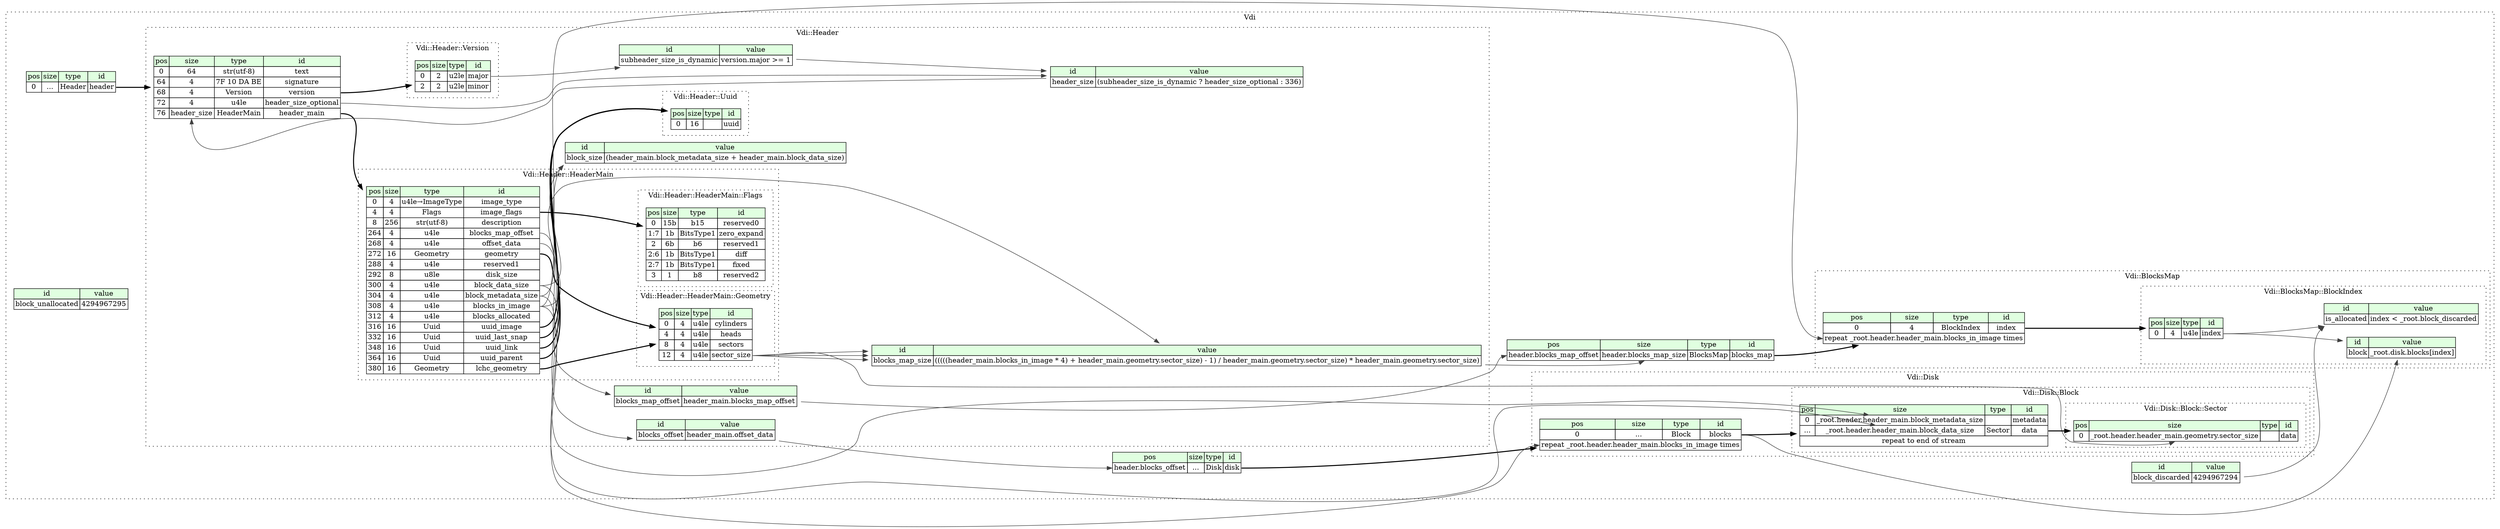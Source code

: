 digraph {
	rankdir=LR;
	node [shape=plaintext];
	subgraph cluster__vdi {
		label="Vdi";
		graph[style=dotted];

		vdi__seq [label=<<TABLE BORDER="0" CELLBORDER="1" CELLSPACING="0">
			<TR><TD BGCOLOR="#E0FFE0">pos</TD><TD BGCOLOR="#E0FFE0">size</TD><TD BGCOLOR="#E0FFE0">type</TD><TD BGCOLOR="#E0FFE0">id</TD></TR>
			<TR><TD PORT="header_pos">0</TD><TD PORT="header_size">...</TD><TD>Header</TD><TD PORT="header_type">header</TD></TR>
		</TABLE>>];
		vdi__inst__block_discarded [label=<<TABLE BORDER="0" CELLBORDER="1" CELLSPACING="0">
			<TR><TD BGCOLOR="#E0FFE0">id</TD><TD BGCOLOR="#E0FFE0">value</TD></TR>
			<TR><TD>block_discarded</TD><TD>4294967294</TD></TR>
		</TABLE>>];
		vdi__inst__block_unallocated [label=<<TABLE BORDER="0" CELLBORDER="1" CELLSPACING="0">
			<TR><TD BGCOLOR="#E0FFE0">id</TD><TD BGCOLOR="#E0FFE0">value</TD></TR>
			<TR><TD>block_unallocated</TD><TD>4294967295</TD></TR>
		</TABLE>>];
		vdi__inst__blocks_map [label=<<TABLE BORDER="0" CELLBORDER="1" CELLSPACING="0">
			<TR><TD BGCOLOR="#E0FFE0">pos</TD><TD BGCOLOR="#E0FFE0">size</TD><TD BGCOLOR="#E0FFE0">type</TD><TD BGCOLOR="#E0FFE0">id</TD></TR>
			<TR><TD PORT="blocks_map_pos">header.blocks_map_offset</TD><TD PORT="blocks_map_size">header.blocks_map_size</TD><TD>BlocksMap</TD><TD PORT="blocks_map_type">blocks_map</TD></TR>
		</TABLE>>];
		vdi__inst__disk [label=<<TABLE BORDER="0" CELLBORDER="1" CELLSPACING="0">
			<TR><TD BGCOLOR="#E0FFE0">pos</TD><TD BGCOLOR="#E0FFE0">size</TD><TD BGCOLOR="#E0FFE0">type</TD><TD BGCOLOR="#E0FFE0">id</TD></TR>
			<TR><TD PORT="disk_pos">header.blocks_offset</TD><TD PORT="disk_size">...</TD><TD>Disk</TD><TD PORT="disk_type">disk</TD></TR>
		</TABLE>>];
		subgraph cluster__header {
			label="Vdi::Header";
			graph[style=dotted];

			header__seq [label=<<TABLE BORDER="0" CELLBORDER="1" CELLSPACING="0">
				<TR><TD BGCOLOR="#E0FFE0">pos</TD><TD BGCOLOR="#E0FFE0">size</TD><TD BGCOLOR="#E0FFE0">type</TD><TD BGCOLOR="#E0FFE0">id</TD></TR>
				<TR><TD PORT="text_pos">0</TD><TD PORT="text_size">64</TD><TD>str(utf-8)</TD><TD PORT="text_type">text</TD></TR>
				<TR><TD PORT="signature_pos">64</TD><TD PORT="signature_size">4</TD><TD>7F 10 DA BE</TD><TD PORT="signature_type">signature</TD></TR>
				<TR><TD PORT="version_pos">68</TD><TD PORT="version_size">4</TD><TD>Version</TD><TD PORT="version_type">version</TD></TR>
				<TR><TD PORT="header_size_optional_pos">72</TD><TD PORT="header_size_optional_size">4</TD><TD>u4le</TD><TD PORT="header_size_optional_type">header_size_optional</TD></TR>
				<TR><TD PORT="header_main_pos">76</TD><TD PORT="header_main_size">header_size</TD><TD>HeaderMain</TD><TD PORT="header_main_type">header_main</TD></TR>
			</TABLE>>];
			header__inst__header_size [label=<<TABLE BORDER="0" CELLBORDER="1" CELLSPACING="0">
				<TR><TD BGCOLOR="#E0FFE0">id</TD><TD BGCOLOR="#E0FFE0">value</TD></TR>
				<TR><TD>header_size</TD><TD>(subheader_size_is_dynamic ? header_size_optional : 336)</TD></TR>
			</TABLE>>];
			header__inst__blocks_map_offset [label=<<TABLE BORDER="0" CELLBORDER="1" CELLSPACING="0">
				<TR><TD BGCOLOR="#E0FFE0">id</TD><TD BGCOLOR="#E0FFE0">value</TD></TR>
				<TR><TD>blocks_map_offset</TD><TD>header_main.blocks_map_offset</TD></TR>
			</TABLE>>];
			header__inst__subheader_size_is_dynamic [label=<<TABLE BORDER="0" CELLBORDER="1" CELLSPACING="0">
				<TR><TD BGCOLOR="#E0FFE0">id</TD><TD BGCOLOR="#E0FFE0">value</TD></TR>
				<TR><TD>subheader_size_is_dynamic</TD><TD>version.major &gt;= 1</TD></TR>
			</TABLE>>];
			header__inst__blocks_offset [label=<<TABLE BORDER="0" CELLBORDER="1" CELLSPACING="0">
				<TR><TD BGCOLOR="#E0FFE0">id</TD><TD BGCOLOR="#E0FFE0">value</TD></TR>
				<TR><TD>blocks_offset</TD><TD>header_main.offset_data</TD></TR>
			</TABLE>>];
			header__inst__block_size [label=<<TABLE BORDER="0" CELLBORDER="1" CELLSPACING="0">
				<TR><TD BGCOLOR="#E0FFE0">id</TD><TD BGCOLOR="#E0FFE0">value</TD></TR>
				<TR><TD>block_size</TD><TD>(header_main.block_metadata_size + header_main.block_data_size)</TD></TR>
			</TABLE>>];
			header__inst__blocks_map_size [label=<<TABLE BORDER="0" CELLBORDER="1" CELLSPACING="0">
				<TR><TD BGCOLOR="#E0FFE0">id</TD><TD BGCOLOR="#E0FFE0">value</TD></TR>
				<TR><TD>blocks_map_size</TD><TD>(((((header_main.blocks_in_image * 4) + header_main.geometry.sector_size) - 1) / header_main.geometry.sector_size) * header_main.geometry.sector_size)</TD></TR>
			</TABLE>>];
			subgraph cluster__uuid {
				label="Vdi::Header::Uuid";
				graph[style=dotted];

				uuid__seq [label=<<TABLE BORDER="0" CELLBORDER="1" CELLSPACING="0">
					<TR><TD BGCOLOR="#E0FFE0">pos</TD><TD BGCOLOR="#E0FFE0">size</TD><TD BGCOLOR="#E0FFE0">type</TD><TD BGCOLOR="#E0FFE0">id</TD></TR>
					<TR><TD PORT="uuid_pos">0</TD><TD PORT="uuid_size">16</TD><TD></TD><TD PORT="uuid_type">uuid</TD></TR>
				</TABLE>>];
			}
			subgraph cluster__version {
				label="Vdi::Header::Version";
				graph[style=dotted];

				version__seq [label=<<TABLE BORDER="0" CELLBORDER="1" CELLSPACING="0">
					<TR><TD BGCOLOR="#E0FFE0">pos</TD><TD BGCOLOR="#E0FFE0">size</TD><TD BGCOLOR="#E0FFE0">type</TD><TD BGCOLOR="#E0FFE0">id</TD></TR>
					<TR><TD PORT="major_pos">0</TD><TD PORT="major_size">2</TD><TD>u2le</TD><TD PORT="major_type">major</TD></TR>
					<TR><TD PORT="minor_pos">2</TD><TD PORT="minor_size">2</TD><TD>u2le</TD><TD PORT="minor_type">minor</TD></TR>
				</TABLE>>];
			}
			subgraph cluster__header_main {
				label="Vdi::Header::HeaderMain";
				graph[style=dotted];

				header_main__seq [label=<<TABLE BORDER="0" CELLBORDER="1" CELLSPACING="0">
					<TR><TD BGCOLOR="#E0FFE0">pos</TD><TD BGCOLOR="#E0FFE0">size</TD><TD BGCOLOR="#E0FFE0">type</TD><TD BGCOLOR="#E0FFE0">id</TD></TR>
					<TR><TD PORT="image_type_pos">0</TD><TD PORT="image_type_size">4</TD><TD>u4le→ImageType</TD><TD PORT="image_type_type">image_type</TD></TR>
					<TR><TD PORT="image_flags_pos">4</TD><TD PORT="image_flags_size">4</TD><TD>Flags</TD><TD PORT="image_flags_type">image_flags</TD></TR>
					<TR><TD PORT="description_pos">8</TD><TD PORT="description_size">256</TD><TD>str(utf-8)</TD><TD PORT="description_type">description</TD></TR>
					<TR><TD PORT="blocks_map_offset_pos">264</TD><TD PORT="blocks_map_offset_size">4</TD><TD>u4le</TD><TD PORT="blocks_map_offset_type">blocks_map_offset</TD></TR>
					<TR><TD PORT="offset_data_pos">268</TD><TD PORT="offset_data_size">4</TD><TD>u4le</TD><TD PORT="offset_data_type">offset_data</TD></TR>
					<TR><TD PORT="geometry_pos">272</TD><TD PORT="geometry_size">16</TD><TD>Geometry</TD><TD PORT="geometry_type">geometry</TD></TR>
					<TR><TD PORT="reserved1_pos">288</TD><TD PORT="reserved1_size">4</TD><TD>u4le</TD><TD PORT="reserved1_type">reserved1</TD></TR>
					<TR><TD PORT="disk_size_pos">292</TD><TD PORT="disk_size_size">8</TD><TD>u8le</TD><TD PORT="disk_size_type">disk_size</TD></TR>
					<TR><TD PORT="block_data_size_pos">300</TD><TD PORT="block_data_size_size">4</TD><TD>u4le</TD><TD PORT="block_data_size_type">block_data_size</TD></TR>
					<TR><TD PORT="block_metadata_size_pos">304</TD><TD PORT="block_metadata_size_size">4</TD><TD>u4le</TD><TD PORT="block_metadata_size_type">block_metadata_size</TD></TR>
					<TR><TD PORT="blocks_in_image_pos">308</TD><TD PORT="blocks_in_image_size">4</TD><TD>u4le</TD><TD PORT="blocks_in_image_type">blocks_in_image</TD></TR>
					<TR><TD PORT="blocks_allocated_pos">312</TD><TD PORT="blocks_allocated_size">4</TD><TD>u4le</TD><TD PORT="blocks_allocated_type">blocks_allocated</TD></TR>
					<TR><TD PORT="uuid_image_pos">316</TD><TD PORT="uuid_image_size">16</TD><TD>Uuid</TD><TD PORT="uuid_image_type">uuid_image</TD></TR>
					<TR><TD PORT="uuid_last_snap_pos">332</TD><TD PORT="uuid_last_snap_size">16</TD><TD>Uuid</TD><TD PORT="uuid_last_snap_type">uuid_last_snap</TD></TR>
					<TR><TD PORT="uuid_link_pos">348</TD><TD PORT="uuid_link_size">16</TD><TD>Uuid</TD><TD PORT="uuid_link_type">uuid_link</TD></TR>
					<TR><TD PORT="uuid_parent_pos">364</TD><TD PORT="uuid_parent_size">16</TD><TD>Uuid</TD><TD PORT="uuid_parent_type">uuid_parent</TD></TR>
					<TR><TD PORT="lchc_geometry_pos">380</TD><TD PORT="lchc_geometry_size">16</TD><TD>Geometry</TD><TD PORT="lchc_geometry_type">lchc_geometry</TD></TR>
				</TABLE>>];
				subgraph cluster__geometry {
					label="Vdi::Header::HeaderMain::Geometry";
					graph[style=dotted];

					geometry__seq [label=<<TABLE BORDER="0" CELLBORDER="1" CELLSPACING="0">
						<TR><TD BGCOLOR="#E0FFE0">pos</TD><TD BGCOLOR="#E0FFE0">size</TD><TD BGCOLOR="#E0FFE0">type</TD><TD BGCOLOR="#E0FFE0">id</TD></TR>
						<TR><TD PORT="cylinders_pos">0</TD><TD PORT="cylinders_size">4</TD><TD>u4le</TD><TD PORT="cylinders_type">cylinders</TD></TR>
						<TR><TD PORT="heads_pos">4</TD><TD PORT="heads_size">4</TD><TD>u4le</TD><TD PORT="heads_type">heads</TD></TR>
						<TR><TD PORT="sectors_pos">8</TD><TD PORT="sectors_size">4</TD><TD>u4le</TD><TD PORT="sectors_type">sectors</TD></TR>
						<TR><TD PORT="sector_size_pos">12</TD><TD PORT="sector_size_size">4</TD><TD>u4le</TD><TD PORT="sector_size_type">sector_size</TD></TR>
					</TABLE>>];
				}
				subgraph cluster__flags {
					label="Vdi::Header::HeaderMain::Flags";
					graph[style=dotted];

					flags__seq [label=<<TABLE BORDER="0" CELLBORDER="1" CELLSPACING="0">
						<TR><TD BGCOLOR="#E0FFE0">pos</TD><TD BGCOLOR="#E0FFE0">size</TD><TD BGCOLOR="#E0FFE0">type</TD><TD BGCOLOR="#E0FFE0">id</TD></TR>
						<TR><TD PORT="reserved0_pos">0</TD><TD PORT="reserved0_size">15b</TD><TD>b15</TD><TD PORT="reserved0_type">reserved0</TD></TR>
						<TR><TD PORT="zero_expand_pos">1:7</TD><TD PORT="zero_expand_size">1b</TD><TD>BitsType1</TD><TD PORT="zero_expand_type">zero_expand</TD></TR>
						<TR><TD PORT="reserved1_pos">2</TD><TD PORT="reserved1_size">6b</TD><TD>b6</TD><TD PORT="reserved1_type">reserved1</TD></TR>
						<TR><TD PORT="diff_pos">2:6</TD><TD PORT="diff_size">1b</TD><TD>BitsType1</TD><TD PORT="diff_type">diff</TD></TR>
						<TR><TD PORT="fixed_pos">2:7</TD><TD PORT="fixed_size">1b</TD><TD>BitsType1</TD><TD PORT="fixed_type">fixed</TD></TR>
						<TR><TD PORT="reserved2_pos">3</TD><TD PORT="reserved2_size">1</TD><TD>b8</TD><TD PORT="reserved2_type">reserved2</TD></TR>
					</TABLE>>];
				}
			}
		}
		subgraph cluster__blocks_map {
			label="Vdi::BlocksMap";
			graph[style=dotted];

			blocks_map__seq [label=<<TABLE BORDER="0" CELLBORDER="1" CELLSPACING="0">
				<TR><TD BGCOLOR="#E0FFE0">pos</TD><TD BGCOLOR="#E0FFE0">size</TD><TD BGCOLOR="#E0FFE0">type</TD><TD BGCOLOR="#E0FFE0">id</TD></TR>
				<TR><TD PORT="index_pos">0</TD><TD PORT="index_size">4</TD><TD>BlockIndex</TD><TD PORT="index_type">index</TD></TR>
				<TR><TD COLSPAN="4" PORT="index__repeat">repeat _root.header.header_main.blocks_in_image times</TD></TR>
			</TABLE>>];
			subgraph cluster__block_index {
				label="Vdi::BlocksMap::BlockIndex";
				graph[style=dotted];

				block_index__seq [label=<<TABLE BORDER="0" CELLBORDER="1" CELLSPACING="0">
					<TR><TD BGCOLOR="#E0FFE0">pos</TD><TD BGCOLOR="#E0FFE0">size</TD><TD BGCOLOR="#E0FFE0">type</TD><TD BGCOLOR="#E0FFE0">id</TD></TR>
					<TR><TD PORT="index_pos">0</TD><TD PORT="index_size">4</TD><TD>u4le</TD><TD PORT="index_type">index</TD></TR>
				</TABLE>>];
				block_index__inst__is_allocated [label=<<TABLE BORDER="0" CELLBORDER="1" CELLSPACING="0">
					<TR><TD BGCOLOR="#E0FFE0">id</TD><TD BGCOLOR="#E0FFE0">value</TD></TR>
					<TR><TD>is_allocated</TD><TD>index &lt; _root.block_discarded</TD></TR>
				</TABLE>>];
				block_index__inst__block [label=<<TABLE BORDER="0" CELLBORDER="1" CELLSPACING="0">
					<TR><TD BGCOLOR="#E0FFE0">id</TD><TD BGCOLOR="#E0FFE0">value</TD></TR>
					<TR><TD>block</TD><TD>_root.disk.blocks[index]</TD></TR>
				</TABLE>>];
			}
		}
		subgraph cluster__disk {
			label="Vdi::Disk";
			graph[style=dotted];

			disk__seq [label=<<TABLE BORDER="0" CELLBORDER="1" CELLSPACING="0">
				<TR><TD BGCOLOR="#E0FFE0">pos</TD><TD BGCOLOR="#E0FFE0">size</TD><TD BGCOLOR="#E0FFE0">type</TD><TD BGCOLOR="#E0FFE0">id</TD></TR>
				<TR><TD PORT="blocks_pos">0</TD><TD PORT="blocks_size">...</TD><TD>Block</TD><TD PORT="blocks_type">blocks</TD></TR>
				<TR><TD COLSPAN="4" PORT="blocks__repeat">repeat _root.header.header_main.blocks_in_image times</TD></TR>
			</TABLE>>];
			subgraph cluster__block {
				label="Vdi::Disk::Block";
				graph[style=dotted];

				block__seq [label=<<TABLE BORDER="0" CELLBORDER="1" CELLSPACING="0">
					<TR><TD BGCOLOR="#E0FFE0">pos</TD><TD BGCOLOR="#E0FFE0">size</TD><TD BGCOLOR="#E0FFE0">type</TD><TD BGCOLOR="#E0FFE0">id</TD></TR>
					<TR><TD PORT="metadata_pos">0</TD><TD PORT="metadata_size">_root.header.header_main.block_metadata_size</TD><TD></TD><TD PORT="metadata_type">metadata</TD></TR>
					<TR><TD PORT="data_pos">...</TD><TD PORT="data_size">_root.header.header_main.block_data_size</TD><TD>Sector</TD><TD PORT="data_type">data</TD></TR>
					<TR><TD COLSPAN="4" PORT="data__repeat">repeat to end of stream</TD></TR>
				</TABLE>>];
				subgraph cluster__sector {
					label="Vdi::Disk::Block::Sector";
					graph[style=dotted];

					sector__seq [label=<<TABLE BORDER="0" CELLBORDER="1" CELLSPACING="0">
						<TR><TD BGCOLOR="#E0FFE0">pos</TD><TD BGCOLOR="#E0FFE0">size</TD><TD BGCOLOR="#E0FFE0">type</TD><TD BGCOLOR="#E0FFE0">id</TD></TR>
						<TR><TD PORT="data_pos">0</TD><TD PORT="data_size">_root.header.header_main.geometry.sector_size</TD><TD></TD><TD PORT="data_type">data</TD></TR>
					</TABLE>>];
				}
			}
		}
	}
	vdi__seq:header_type -> header__seq [style=bold];
	header__inst__blocks_map_offset:blocks_map_offset_type -> vdi__inst__blocks_map:blocks_map_pos [color="#404040"];
	header__inst__blocks_map_size:blocks_map_size_type -> vdi__inst__blocks_map:blocks_map_size [color="#404040"];
	vdi__inst__blocks_map:blocks_map_type -> blocks_map__seq [style=bold];
	header__inst__blocks_offset:blocks_offset_type -> vdi__inst__disk:disk_pos [color="#404040"];
	vdi__inst__disk:disk_type -> disk__seq [style=bold];
	header__seq:version_type -> version__seq [style=bold];
	header__inst__header_size:header_size_type -> header__seq:header_main_size [color="#404040"];
	header__seq:header_main_type -> header_main__seq [style=bold];
	header__inst__subheader_size_is_dynamic:subheader_size_is_dynamic_type -> header__inst__header_size [color="#404040"];
	header__seq:header_size_optional_type -> header__inst__header_size [color="#404040"];
	header_main__seq:blocks_map_offset_type -> header__inst__blocks_map_offset [color="#404040"];
	version__seq:major_type -> header__inst__subheader_size_is_dynamic [color="#404040"];
	header_main__seq:offset_data_type -> header__inst__blocks_offset [color="#404040"];
	header_main__seq:block_metadata_size_type -> header__inst__block_size [color="#404040"];
	header_main__seq:block_data_size_type -> header__inst__block_size [color="#404040"];
	header_main__seq:blocks_in_image_type -> header__inst__blocks_map_size [color="#404040"];
	geometry__seq:sector_size_type -> header__inst__blocks_map_size [color="#404040"];
	geometry__seq:sector_size_type -> header__inst__blocks_map_size [color="#404040"];
	geometry__seq:sector_size_type -> header__inst__blocks_map_size [color="#404040"];
	header_main__seq:image_flags_type -> flags__seq [style=bold];
	header_main__seq:geometry_type -> geometry__seq [style=bold];
	header_main__seq:uuid_image_type -> uuid__seq [style=bold];
	header_main__seq:uuid_last_snap_type -> uuid__seq [style=bold];
	header_main__seq:uuid_link_type -> uuid__seq [style=bold];
	header_main__seq:uuid_parent_type -> uuid__seq [style=bold];
	header_main__seq:lchc_geometry_type -> geometry__seq [style=bold];
	blocks_map__seq:index_type -> block_index__seq [style=bold];
	header_main__seq:blocks_in_image_type -> blocks_map__seq:index__repeat [color="#404040"];
	block_index__seq:index_type -> block_index__inst__is_allocated [color="#404040"];
	vdi__inst__block_discarded:block_discarded_type -> block_index__inst__is_allocated [color="#404040"];
	disk__seq:blocks_type -> block_index__inst__block [color="#404040"];
	block_index__seq:index_type -> block_index__inst__block [color="#404040"];
	disk__seq:blocks_type -> block__seq [style=bold];
	header_main__seq:blocks_in_image_type -> disk__seq:blocks__repeat [color="#404040"];
	header_main__seq:block_metadata_size_type -> block__seq:metadata_size [color="#404040"];
	header_main__seq:block_data_size_type -> block__seq:data_size [color="#404040"];
	block__seq:data_type -> sector__seq [style=bold];
	geometry__seq:sector_size_type -> sector__seq:data_size [color="#404040"];
}
